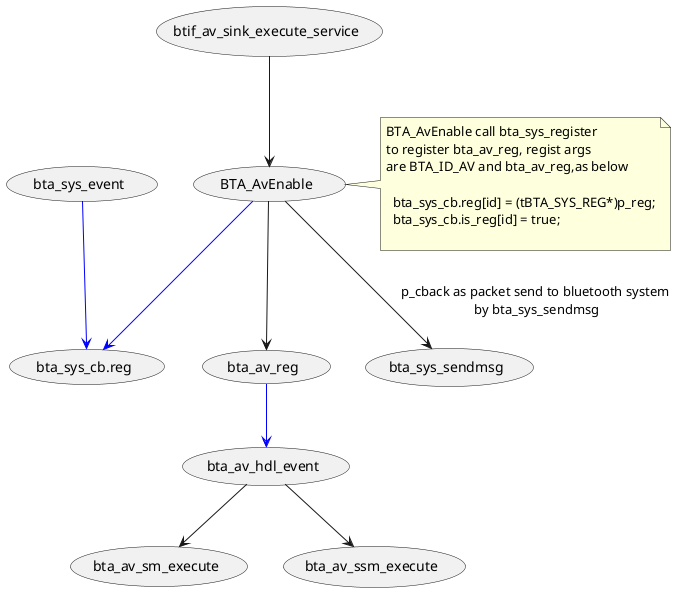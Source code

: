 @startuml

(btif_av_sink_execute_service)-->(BTA_AvEnable)
(bta_sys_event)-->(bta_sys_cb.reg) #Blue
(BTA_AvEnable)-->(bta_sys_cb.reg) #Blue

(BTA_AvEnable)-->(bta_av_reg)
(BTA_AvEnable)-->(bta_sys_sendmsg) : p_cback as packet send to bluetooth system\n by bta_sys_sendmsg
(bta_av_reg)-->(bta_av_hdl_event) #Blue
(bta_av_hdl_event)-->(bta_av_sm_execute)
(bta_av_hdl_event)-->(bta_av_ssm_execute)

note right of (BTA_AvEnable)
BTA_AvEnable call bta_sys_register
to register bta_av_reg, regist args 
are BTA_ID_AV and bta_av_reg,as below

  bta_sys_cb.reg[id] = (tBTA_SYS_REG*)p_reg;
  bta_sys_cb.is_reg[id] = true;

end note
@enduml